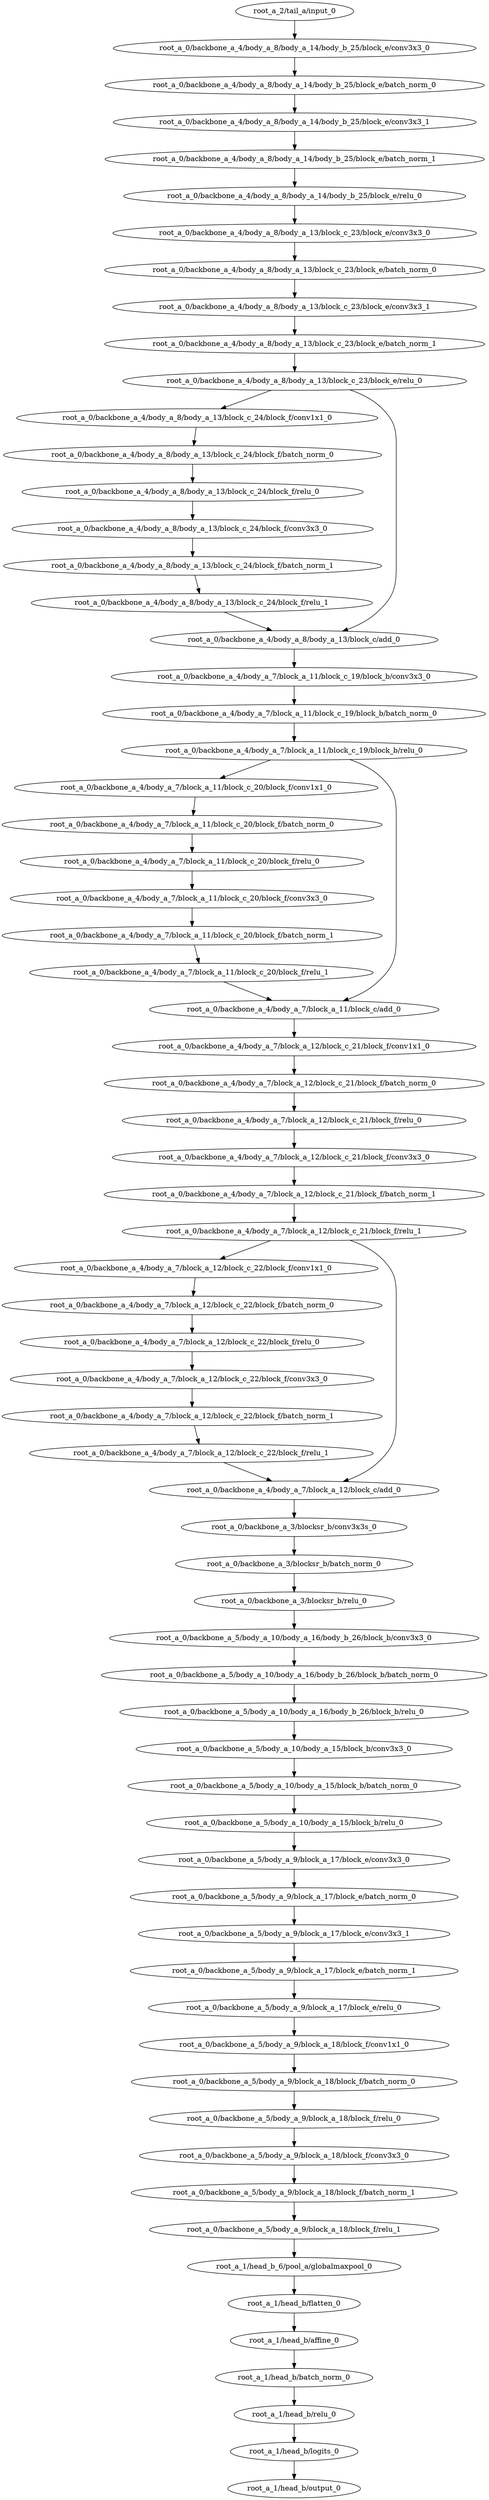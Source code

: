 digraph root_a {
	"root_a_2/tail_a/input_0"
	"root_a_0/backbone_a_4/body_a_8/body_a_14/body_b_25/block_e/conv3x3_0"
	"root_a_0/backbone_a_4/body_a_8/body_a_14/body_b_25/block_e/batch_norm_0"
	"root_a_0/backbone_a_4/body_a_8/body_a_14/body_b_25/block_e/conv3x3_1"
	"root_a_0/backbone_a_4/body_a_8/body_a_14/body_b_25/block_e/batch_norm_1"
	"root_a_0/backbone_a_4/body_a_8/body_a_14/body_b_25/block_e/relu_0"
	"root_a_0/backbone_a_4/body_a_8/body_a_13/block_c_23/block_e/conv3x3_0"
	"root_a_0/backbone_a_4/body_a_8/body_a_13/block_c_23/block_e/batch_norm_0"
	"root_a_0/backbone_a_4/body_a_8/body_a_13/block_c_23/block_e/conv3x3_1"
	"root_a_0/backbone_a_4/body_a_8/body_a_13/block_c_23/block_e/batch_norm_1"
	"root_a_0/backbone_a_4/body_a_8/body_a_13/block_c_23/block_e/relu_0"
	"root_a_0/backbone_a_4/body_a_8/body_a_13/block_c_24/block_f/conv1x1_0"
	"root_a_0/backbone_a_4/body_a_8/body_a_13/block_c_24/block_f/batch_norm_0"
	"root_a_0/backbone_a_4/body_a_8/body_a_13/block_c_24/block_f/relu_0"
	"root_a_0/backbone_a_4/body_a_8/body_a_13/block_c_24/block_f/conv3x3_0"
	"root_a_0/backbone_a_4/body_a_8/body_a_13/block_c_24/block_f/batch_norm_1"
	"root_a_0/backbone_a_4/body_a_8/body_a_13/block_c_24/block_f/relu_1"
	"root_a_0/backbone_a_4/body_a_8/body_a_13/block_c/add_0"
	"root_a_0/backbone_a_4/body_a_7/block_a_11/block_c_19/block_b/conv3x3_0"
	"root_a_0/backbone_a_4/body_a_7/block_a_11/block_c_19/block_b/batch_norm_0"
	"root_a_0/backbone_a_4/body_a_7/block_a_11/block_c_19/block_b/relu_0"
	"root_a_0/backbone_a_4/body_a_7/block_a_11/block_c_20/block_f/conv1x1_0"
	"root_a_0/backbone_a_4/body_a_7/block_a_11/block_c_20/block_f/batch_norm_0"
	"root_a_0/backbone_a_4/body_a_7/block_a_11/block_c_20/block_f/relu_0"
	"root_a_0/backbone_a_4/body_a_7/block_a_11/block_c_20/block_f/conv3x3_0"
	"root_a_0/backbone_a_4/body_a_7/block_a_11/block_c_20/block_f/batch_norm_1"
	"root_a_0/backbone_a_4/body_a_7/block_a_11/block_c_20/block_f/relu_1"
	"root_a_0/backbone_a_4/body_a_7/block_a_11/block_c/add_0"
	"root_a_0/backbone_a_4/body_a_7/block_a_12/block_c_21/block_f/conv1x1_0"
	"root_a_0/backbone_a_4/body_a_7/block_a_12/block_c_21/block_f/batch_norm_0"
	"root_a_0/backbone_a_4/body_a_7/block_a_12/block_c_21/block_f/relu_0"
	"root_a_0/backbone_a_4/body_a_7/block_a_12/block_c_21/block_f/conv3x3_0"
	"root_a_0/backbone_a_4/body_a_7/block_a_12/block_c_21/block_f/batch_norm_1"
	"root_a_0/backbone_a_4/body_a_7/block_a_12/block_c_21/block_f/relu_1"
	"root_a_0/backbone_a_4/body_a_7/block_a_12/block_c_22/block_f/conv1x1_0"
	"root_a_0/backbone_a_4/body_a_7/block_a_12/block_c_22/block_f/batch_norm_0"
	"root_a_0/backbone_a_4/body_a_7/block_a_12/block_c_22/block_f/relu_0"
	"root_a_0/backbone_a_4/body_a_7/block_a_12/block_c_22/block_f/conv3x3_0"
	"root_a_0/backbone_a_4/body_a_7/block_a_12/block_c_22/block_f/batch_norm_1"
	"root_a_0/backbone_a_4/body_a_7/block_a_12/block_c_22/block_f/relu_1"
	"root_a_0/backbone_a_4/body_a_7/block_a_12/block_c/add_0"
	"root_a_0/backbone_a_3/blocksr_b/conv3x3s_0"
	"root_a_0/backbone_a_3/blocksr_b/batch_norm_0"
	"root_a_0/backbone_a_3/blocksr_b/relu_0"
	"root_a_0/backbone_a_5/body_a_10/body_a_16/body_b_26/block_b/conv3x3_0"
	"root_a_0/backbone_a_5/body_a_10/body_a_16/body_b_26/block_b/batch_norm_0"
	"root_a_0/backbone_a_5/body_a_10/body_a_16/body_b_26/block_b/relu_0"
	"root_a_0/backbone_a_5/body_a_10/body_a_15/block_b/conv3x3_0"
	"root_a_0/backbone_a_5/body_a_10/body_a_15/block_b/batch_norm_0"
	"root_a_0/backbone_a_5/body_a_10/body_a_15/block_b/relu_0"
	"root_a_0/backbone_a_5/body_a_9/block_a_17/block_e/conv3x3_0"
	"root_a_0/backbone_a_5/body_a_9/block_a_17/block_e/batch_norm_0"
	"root_a_0/backbone_a_5/body_a_9/block_a_17/block_e/conv3x3_1"
	"root_a_0/backbone_a_5/body_a_9/block_a_17/block_e/batch_norm_1"
	"root_a_0/backbone_a_5/body_a_9/block_a_17/block_e/relu_0"
	"root_a_0/backbone_a_5/body_a_9/block_a_18/block_f/conv1x1_0"
	"root_a_0/backbone_a_5/body_a_9/block_a_18/block_f/batch_norm_0"
	"root_a_0/backbone_a_5/body_a_9/block_a_18/block_f/relu_0"
	"root_a_0/backbone_a_5/body_a_9/block_a_18/block_f/conv3x3_0"
	"root_a_0/backbone_a_5/body_a_9/block_a_18/block_f/batch_norm_1"
	"root_a_0/backbone_a_5/body_a_9/block_a_18/block_f/relu_1"
	"root_a_1/head_b_6/pool_a/globalmaxpool_0"
	"root_a_1/head_b/flatten_0"
	"root_a_1/head_b/affine_0"
	"root_a_1/head_b/batch_norm_0"
	"root_a_1/head_b/relu_0"
	"root_a_1/head_b/logits_0"
	"root_a_1/head_b/output_0"

	"root_a_2/tail_a/input_0" -> "root_a_0/backbone_a_4/body_a_8/body_a_14/body_b_25/block_e/conv3x3_0"
	"root_a_0/backbone_a_4/body_a_8/body_a_14/body_b_25/block_e/conv3x3_0" -> "root_a_0/backbone_a_4/body_a_8/body_a_14/body_b_25/block_e/batch_norm_0"
	"root_a_0/backbone_a_4/body_a_8/body_a_14/body_b_25/block_e/batch_norm_0" -> "root_a_0/backbone_a_4/body_a_8/body_a_14/body_b_25/block_e/conv3x3_1"
	"root_a_0/backbone_a_4/body_a_8/body_a_14/body_b_25/block_e/conv3x3_1" -> "root_a_0/backbone_a_4/body_a_8/body_a_14/body_b_25/block_e/batch_norm_1"
	"root_a_0/backbone_a_4/body_a_8/body_a_14/body_b_25/block_e/batch_norm_1" -> "root_a_0/backbone_a_4/body_a_8/body_a_14/body_b_25/block_e/relu_0"
	"root_a_0/backbone_a_4/body_a_8/body_a_14/body_b_25/block_e/relu_0" -> "root_a_0/backbone_a_4/body_a_8/body_a_13/block_c_23/block_e/conv3x3_0"
	"root_a_0/backbone_a_4/body_a_8/body_a_13/block_c_23/block_e/conv3x3_0" -> "root_a_0/backbone_a_4/body_a_8/body_a_13/block_c_23/block_e/batch_norm_0"
	"root_a_0/backbone_a_4/body_a_8/body_a_13/block_c_23/block_e/batch_norm_0" -> "root_a_0/backbone_a_4/body_a_8/body_a_13/block_c_23/block_e/conv3x3_1"
	"root_a_0/backbone_a_4/body_a_8/body_a_13/block_c_23/block_e/conv3x3_1" -> "root_a_0/backbone_a_4/body_a_8/body_a_13/block_c_23/block_e/batch_norm_1"
	"root_a_0/backbone_a_4/body_a_8/body_a_13/block_c_23/block_e/batch_norm_1" -> "root_a_0/backbone_a_4/body_a_8/body_a_13/block_c_23/block_e/relu_0"
	"root_a_0/backbone_a_4/body_a_8/body_a_13/block_c_23/block_e/relu_0" -> "root_a_0/backbone_a_4/body_a_8/body_a_13/block_c_24/block_f/conv1x1_0"
	"root_a_0/backbone_a_4/body_a_8/body_a_13/block_c_24/block_f/conv1x1_0" -> "root_a_0/backbone_a_4/body_a_8/body_a_13/block_c_24/block_f/batch_norm_0"
	"root_a_0/backbone_a_4/body_a_8/body_a_13/block_c_24/block_f/batch_norm_0" -> "root_a_0/backbone_a_4/body_a_8/body_a_13/block_c_24/block_f/relu_0"
	"root_a_0/backbone_a_4/body_a_8/body_a_13/block_c_24/block_f/relu_0" -> "root_a_0/backbone_a_4/body_a_8/body_a_13/block_c_24/block_f/conv3x3_0"
	"root_a_0/backbone_a_4/body_a_8/body_a_13/block_c_24/block_f/conv3x3_0" -> "root_a_0/backbone_a_4/body_a_8/body_a_13/block_c_24/block_f/batch_norm_1"
	"root_a_0/backbone_a_4/body_a_8/body_a_13/block_c_24/block_f/batch_norm_1" -> "root_a_0/backbone_a_4/body_a_8/body_a_13/block_c_24/block_f/relu_1"
	"root_a_0/backbone_a_4/body_a_8/body_a_13/block_c_24/block_f/relu_1" -> "root_a_0/backbone_a_4/body_a_8/body_a_13/block_c/add_0"
	"root_a_0/backbone_a_4/body_a_8/body_a_13/block_c_23/block_e/relu_0" -> "root_a_0/backbone_a_4/body_a_8/body_a_13/block_c/add_0"
	"root_a_0/backbone_a_4/body_a_8/body_a_13/block_c/add_0" -> "root_a_0/backbone_a_4/body_a_7/block_a_11/block_c_19/block_b/conv3x3_0"
	"root_a_0/backbone_a_4/body_a_7/block_a_11/block_c_19/block_b/conv3x3_0" -> "root_a_0/backbone_a_4/body_a_7/block_a_11/block_c_19/block_b/batch_norm_0"
	"root_a_0/backbone_a_4/body_a_7/block_a_11/block_c_19/block_b/batch_norm_0" -> "root_a_0/backbone_a_4/body_a_7/block_a_11/block_c_19/block_b/relu_0"
	"root_a_0/backbone_a_4/body_a_7/block_a_11/block_c_19/block_b/relu_0" -> "root_a_0/backbone_a_4/body_a_7/block_a_11/block_c_20/block_f/conv1x1_0"
	"root_a_0/backbone_a_4/body_a_7/block_a_11/block_c_20/block_f/conv1x1_0" -> "root_a_0/backbone_a_4/body_a_7/block_a_11/block_c_20/block_f/batch_norm_0"
	"root_a_0/backbone_a_4/body_a_7/block_a_11/block_c_20/block_f/batch_norm_0" -> "root_a_0/backbone_a_4/body_a_7/block_a_11/block_c_20/block_f/relu_0"
	"root_a_0/backbone_a_4/body_a_7/block_a_11/block_c_20/block_f/relu_0" -> "root_a_0/backbone_a_4/body_a_7/block_a_11/block_c_20/block_f/conv3x3_0"
	"root_a_0/backbone_a_4/body_a_7/block_a_11/block_c_20/block_f/conv3x3_0" -> "root_a_0/backbone_a_4/body_a_7/block_a_11/block_c_20/block_f/batch_norm_1"
	"root_a_0/backbone_a_4/body_a_7/block_a_11/block_c_20/block_f/batch_norm_1" -> "root_a_0/backbone_a_4/body_a_7/block_a_11/block_c_20/block_f/relu_1"
	"root_a_0/backbone_a_4/body_a_7/block_a_11/block_c_19/block_b/relu_0" -> "root_a_0/backbone_a_4/body_a_7/block_a_11/block_c/add_0"
	"root_a_0/backbone_a_4/body_a_7/block_a_11/block_c_20/block_f/relu_1" -> "root_a_0/backbone_a_4/body_a_7/block_a_11/block_c/add_0"
	"root_a_0/backbone_a_4/body_a_7/block_a_11/block_c/add_0" -> "root_a_0/backbone_a_4/body_a_7/block_a_12/block_c_21/block_f/conv1x1_0"
	"root_a_0/backbone_a_4/body_a_7/block_a_12/block_c_21/block_f/conv1x1_0" -> "root_a_0/backbone_a_4/body_a_7/block_a_12/block_c_21/block_f/batch_norm_0"
	"root_a_0/backbone_a_4/body_a_7/block_a_12/block_c_21/block_f/batch_norm_0" -> "root_a_0/backbone_a_4/body_a_7/block_a_12/block_c_21/block_f/relu_0"
	"root_a_0/backbone_a_4/body_a_7/block_a_12/block_c_21/block_f/relu_0" -> "root_a_0/backbone_a_4/body_a_7/block_a_12/block_c_21/block_f/conv3x3_0"
	"root_a_0/backbone_a_4/body_a_7/block_a_12/block_c_21/block_f/conv3x3_0" -> "root_a_0/backbone_a_4/body_a_7/block_a_12/block_c_21/block_f/batch_norm_1"
	"root_a_0/backbone_a_4/body_a_7/block_a_12/block_c_21/block_f/batch_norm_1" -> "root_a_0/backbone_a_4/body_a_7/block_a_12/block_c_21/block_f/relu_1"
	"root_a_0/backbone_a_4/body_a_7/block_a_12/block_c_21/block_f/relu_1" -> "root_a_0/backbone_a_4/body_a_7/block_a_12/block_c_22/block_f/conv1x1_0"
	"root_a_0/backbone_a_4/body_a_7/block_a_12/block_c_22/block_f/conv1x1_0" -> "root_a_0/backbone_a_4/body_a_7/block_a_12/block_c_22/block_f/batch_norm_0"
	"root_a_0/backbone_a_4/body_a_7/block_a_12/block_c_22/block_f/batch_norm_0" -> "root_a_0/backbone_a_4/body_a_7/block_a_12/block_c_22/block_f/relu_0"
	"root_a_0/backbone_a_4/body_a_7/block_a_12/block_c_22/block_f/relu_0" -> "root_a_0/backbone_a_4/body_a_7/block_a_12/block_c_22/block_f/conv3x3_0"
	"root_a_0/backbone_a_4/body_a_7/block_a_12/block_c_22/block_f/conv3x3_0" -> "root_a_0/backbone_a_4/body_a_7/block_a_12/block_c_22/block_f/batch_norm_1"
	"root_a_0/backbone_a_4/body_a_7/block_a_12/block_c_22/block_f/batch_norm_1" -> "root_a_0/backbone_a_4/body_a_7/block_a_12/block_c_22/block_f/relu_1"
	"root_a_0/backbone_a_4/body_a_7/block_a_12/block_c_21/block_f/relu_1" -> "root_a_0/backbone_a_4/body_a_7/block_a_12/block_c/add_0"
	"root_a_0/backbone_a_4/body_a_7/block_a_12/block_c_22/block_f/relu_1" -> "root_a_0/backbone_a_4/body_a_7/block_a_12/block_c/add_0"
	"root_a_0/backbone_a_4/body_a_7/block_a_12/block_c/add_0" -> "root_a_0/backbone_a_3/blocksr_b/conv3x3s_0"
	"root_a_0/backbone_a_3/blocksr_b/conv3x3s_0" -> "root_a_0/backbone_a_3/blocksr_b/batch_norm_0"
	"root_a_0/backbone_a_3/blocksr_b/batch_norm_0" -> "root_a_0/backbone_a_3/blocksr_b/relu_0"
	"root_a_0/backbone_a_3/blocksr_b/relu_0" -> "root_a_0/backbone_a_5/body_a_10/body_a_16/body_b_26/block_b/conv3x3_0"
	"root_a_0/backbone_a_5/body_a_10/body_a_16/body_b_26/block_b/conv3x3_0" -> "root_a_0/backbone_a_5/body_a_10/body_a_16/body_b_26/block_b/batch_norm_0"
	"root_a_0/backbone_a_5/body_a_10/body_a_16/body_b_26/block_b/batch_norm_0" -> "root_a_0/backbone_a_5/body_a_10/body_a_16/body_b_26/block_b/relu_0"
	"root_a_0/backbone_a_5/body_a_10/body_a_16/body_b_26/block_b/relu_0" -> "root_a_0/backbone_a_5/body_a_10/body_a_15/block_b/conv3x3_0"
	"root_a_0/backbone_a_5/body_a_10/body_a_15/block_b/conv3x3_0" -> "root_a_0/backbone_a_5/body_a_10/body_a_15/block_b/batch_norm_0"
	"root_a_0/backbone_a_5/body_a_10/body_a_15/block_b/batch_norm_0" -> "root_a_0/backbone_a_5/body_a_10/body_a_15/block_b/relu_0"
	"root_a_0/backbone_a_5/body_a_10/body_a_15/block_b/relu_0" -> "root_a_0/backbone_a_5/body_a_9/block_a_17/block_e/conv3x3_0"
	"root_a_0/backbone_a_5/body_a_9/block_a_17/block_e/conv3x3_0" -> "root_a_0/backbone_a_5/body_a_9/block_a_17/block_e/batch_norm_0"
	"root_a_0/backbone_a_5/body_a_9/block_a_17/block_e/batch_norm_0" -> "root_a_0/backbone_a_5/body_a_9/block_a_17/block_e/conv3x3_1"
	"root_a_0/backbone_a_5/body_a_9/block_a_17/block_e/conv3x3_1" -> "root_a_0/backbone_a_5/body_a_9/block_a_17/block_e/batch_norm_1"
	"root_a_0/backbone_a_5/body_a_9/block_a_17/block_e/batch_norm_1" -> "root_a_0/backbone_a_5/body_a_9/block_a_17/block_e/relu_0"
	"root_a_0/backbone_a_5/body_a_9/block_a_17/block_e/relu_0" -> "root_a_0/backbone_a_5/body_a_9/block_a_18/block_f/conv1x1_0"
	"root_a_0/backbone_a_5/body_a_9/block_a_18/block_f/conv1x1_0" -> "root_a_0/backbone_a_5/body_a_9/block_a_18/block_f/batch_norm_0"
	"root_a_0/backbone_a_5/body_a_9/block_a_18/block_f/batch_norm_0" -> "root_a_0/backbone_a_5/body_a_9/block_a_18/block_f/relu_0"
	"root_a_0/backbone_a_5/body_a_9/block_a_18/block_f/relu_0" -> "root_a_0/backbone_a_5/body_a_9/block_a_18/block_f/conv3x3_0"
	"root_a_0/backbone_a_5/body_a_9/block_a_18/block_f/conv3x3_0" -> "root_a_0/backbone_a_5/body_a_9/block_a_18/block_f/batch_norm_1"
	"root_a_0/backbone_a_5/body_a_9/block_a_18/block_f/batch_norm_1" -> "root_a_0/backbone_a_5/body_a_9/block_a_18/block_f/relu_1"
	"root_a_0/backbone_a_5/body_a_9/block_a_18/block_f/relu_1" -> "root_a_1/head_b_6/pool_a/globalmaxpool_0"
	"root_a_1/head_b_6/pool_a/globalmaxpool_0" -> "root_a_1/head_b/flatten_0"
	"root_a_1/head_b/flatten_0" -> "root_a_1/head_b/affine_0"
	"root_a_1/head_b/affine_0" -> "root_a_1/head_b/batch_norm_0"
	"root_a_1/head_b/batch_norm_0" -> "root_a_1/head_b/relu_0"
	"root_a_1/head_b/relu_0" -> "root_a_1/head_b/logits_0"
	"root_a_1/head_b/logits_0" -> "root_a_1/head_b/output_0"

}